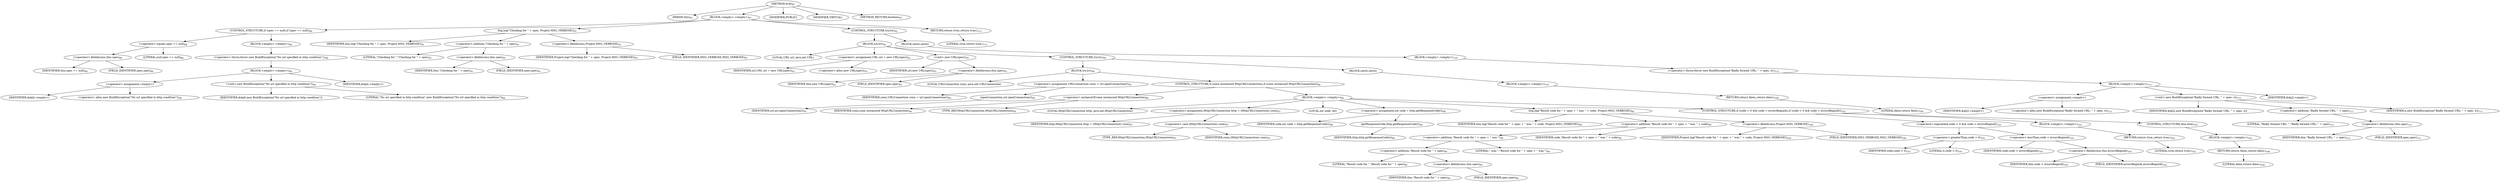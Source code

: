 digraph "eval" {  
"42" [label = <(METHOD,eval)<SUB>87</SUB>> ]
"6" [label = <(PARAM,this)<SUB>87</SUB>> ]
"43" [label = <(BLOCK,&lt;empty&gt;,&lt;empty&gt;)<SUB>87</SUB>> ]
"44" [label = <(CONTROL_STRUCTURE,if (spec == null),if (spec == null))<SUB>88</SUB>> ]
"45" [label = <(&lt;operator&gt;.equals,spec == null)<SUB>88</SUB>> ]
"46" [label = <(&lt;operator&gt;.fieldAccess,this.spec)<SUB>88</SUB>> ]
"47" [label = <(IDENTIFIER,this,spec == null)<SUB>88</SUB>> ]
"48" [label = <(FIELD_IDENTIFIER,spec,spec)<SUB>88</SUB>> ]
"49" [label = <(LITERAL,null,spec == null)<SUB>88</SUB>> ]
"50" [label = <(BLOCK,&lt;empty&gt;,&lt;empty&gt;)<SUB>88</SUB>> ]
"51" [label = <(&lt;operator&gt;.throw,throw new BuildException(&quot;No url specified in http condition&quot;);)<SUB>89</SUB>> ]
"52" [label = <(BLOCK,&lt;empty&gt;,&lt;empty&gt;)<SUB>89</SUB>> ]
"53" [label = <(&lt;operator&gt;.assignment,&lt;empty&gt;)> ]
"54" [label = <(IDENTIFIER,$obj0,&lt;empty&gt;)> ]
"55" [label = <(&lt;operator&gt;.alloc,new BuildException(&quot;No url specified in http condition&quot;))<SUB>89</SUB>> ]
"56" [label = <(&lt;init&gt;,new BuildException(&quot;No url specified in http condition&quot;))<SUB>89</SUB>> ]
"57" [label = <(IDENTIFIER,$obj0,new BuildException(&quot;No url specified in http condition&quot;))> ]
"58" [label = <(LITERAL,&quot;No url specified in http condition&quot;,new BuildException(&quot;No url specified in http condition&quot;))<SUB>89</SUB>> ]
"59" [label = <(IDENTIFIER,$obj0,&lt;empty&gt;)> ]
"60" [label = <(log,log(&quot;Checking for &quot; + spec, Project.MSG_VERBOSE))<SUB>91</SUB>> ]
"5" [label = <(IDENTIFIER,this,log(&quot;Checking for &quot; + spec, Project.MSG_VERBOSE))<SUB>91</SUB>> ]
"61" [label = <(&lt;operator&gt;.addition,&quot;Checking for &quot; + spec)<SUB>91</SUB>> ]
"62" [label = <(LITERAL,&quot;Checking for &quot;,&quot;Checking for &quot; + spec)<SUB>91</SUB>> ]
"63" [label = <(&lt;operator&gt;.fieldAccess,this.spec)<SUB>91</SUB>> ]
"64" [label = <(IDENTIFIER,this,&quot;Checking for &quot; + spec)<SUB>91</SUB>> ]
"65" [label = <(FIELD_IDENTIFIER,spec,spec)<SUB>91</SUB>> ]
"66" [label = <(&lt;operator&gt;.fieldAccess,Project.MSG_VERBOSE)<SUB>91</SUB>> ]
"67" [label = <(IDENTIFIER,Project,log(&quot;Checking for &quot; + spec, Project.MSG_VERBOSE))<SUB>91</SUB>> ]
"68" [label = <(FIELD_IDENTIFIER,MSG_VERBOSE,MSG_VERBOSE)<SUB>91</SUB>> ]
"69" [label = <(CONTROL_STRUCTURE,try,try)<SUB>92</SUB>> ]
"70" [label = <(BLOCK,try,try)<SUB>92</SUB>> ]
"8" [label = <(LOCAL,URL url: java.net.URL)> ]
"71" [label = <(&lt;operator&gt;.assignment,URL url = new URL(spec))<SUB>93</SUB>> ]
"72" [label = <(IDENTIFIER,url,URL url = new URL(spec))<SUB>93</SUB>> ]
"73" [label = <(&lt;operator&gt;.alloc,new URL(spec))<SUB>93</SUB>> ]
"74" [label = <(&lt;init&gt;,new URL(spec))<SUB>93</SUB>> ]
"7" [label = <(IDENTIFIER,url,new URL(spec))<SUB>93</SUB>> ]
"75" [label = <(&lt;operator&gt;.fieldAccess,this.spec)<SUB>93</SUB>> ]
"76" [label = <(IDENTIFIER,this,new URL(spec))<SUB>93</SUB>> ]
"77" [label = <(FIELD_IDENTIFIER,spec,spec)<SUB>93</SUB>> ]
"78" [label = <(CONTROL_STRUCTURE,try,try)<SUB>94</SUB>> ]
"79" [label = <(BLOCK,try,try)<SUB>94</SUB>> ]
"80" [label = <(LOCAL,URLConnection conn: java.net.URLConnection)> ]
"81" [label = <(&lt;operator&gt;.assignment,URLConnection conn = url.openConnection())<SUB>95</SUB>> ]
"82" [label = <(IDENTIFIER,conn,URLConnection conn = url.openConnection())<SUB>95</SUB>> ]
"83" [label = <(openConnection,url.openConnection())<SUB>95</SUB>> ]
"84" [label = <(IDENTIFIER,url,url.openConnection())<SUB>95</SUB>> ]
"85" [label = <(CONTROL_STRUCTURE,if (conn instanceof HttpURLConnection),if (conn instanceof HttpURLConnection))<SUB>96</SUB>> ]
"86" [label = <(&lt;operator&gt;.instanceOf,conn instanceof HttpURLConnection)<SUB>96</SUB>> ]
"87" [label = <(IDENTIFIER,conn,conn instanceof HttpURLConnection)<SUB>96</SUB>> ]
"88" [label = <(TYPE_REF,HttpURLConnection,HttpURLConnection)<SUB>96</SUB>> ]
"89" [label = <(BLOCK,&lt;empty&gt;,&lt;empty&gt;)<SUB>96</SUB>> ]
"90" [label = <(LOCAL,HttpURLConnection http: java.net.HttpURLConnection)> ]
"91" [label = <(&lt;operator&gt;.assignment,HttpURLConnection http = (HttpURLConnection) conn)<SUB>97</SUB>> ]
"92" [label = <(IDENTIFIER,http,HttpURLConnection http = (HttpURLConnection) conn)<SUB>97</SUB>> ]
"93" [label = <(&lt;operator&gt;.cast,(HttpURLConnection) conn)<SUB>97</SUB>> ]
"94" [label = <(TYPE_REF,HttpURLConnection,HttpURLConnection)<SUB>97</SUB>> ]
"95" [label = <(IDENTIFIER,conn,(HttpURLConnection) conn)<SUB>97</SUB>> ]
"96" [label = <(LOCAL,int code: int)> ]
"97" [label = <(&lt;operator&gt;.assignment,int code = http.getResponseCode())<SUB>98</SUB>> ]
"98" [label = <(IDENTIFIER,code,int code = http.getResponseCode())<SUB>98</SUB>> ]
"99" [label = <(getResponseCode,http.getResponseCode())<SUB>98</SUB>> ]
"100" [label = <(IDENTIFIER,http,http.getResponseCode())<SUB>98</SUB>> ]
"101" [label = <(log,log(&quot;Result code for &quot; + spec + &quot; was &quot; + code, Project.MSG_VERBOSE))<SUB>99</SUB>> ]
"9" [label = <(IDENTIFIER,this,log(&quot;Result code for &quot; + spec + &quot; was &quot; + code, Project.MSG_VERBOSE))<SUB>99</SUB>> ]
"102" [label = <(&lt;operator&gt;.addition,&quot;Result code for &quot; + spec + &quot; was &quot; + code)<SUB>99</SUB>> ]
"103" [label = <(&lt;operator&gt;.addition,&quot;Result code for &quot; + spec + &quot; was &quot;)<SUB>99</SUB>> ]
"104" [label = <(&lt;operator&gt;.addition,&quot;Result code for &quot; + spec)<SUB>99</SUB>> ]
"105" [label = <(LITERAL,&quot;Result code for &quot;,&quot;Result code for &quot; + spec)<SUB>99</SUB>> ]
"106" [label = <(&lt;operator&gt;.fieldAccess,this.spec)<SUB>99</SUB>> ]
"107" [label = <(IDENTIFIER,this,&quot;Result code for &quot; + spec)<SUB>99</SUB>> ]
"108" [label = <(FIELD_IDENTIFIER,spec,spec)<SUB>99</SUB>> ]
"109" [label = <(LITERAL,&quot; was &quot;,&quot;Result code for &quot; + spec + &quot; was &quot;)<SUB>99</SUB>> ]
"110" [label = <(IDENTIFIER,code,&quot;Result code for &quot; + spec + &quot; was &quot; + code)<SUB>99</SUB>> ]
"111" [label = <(&lt;operator&gt;.fieldAccess,Project.MSG_VERBOSE)<SUB>100</SUB>> ]
"112" [label = <(IDENTIFIER,Project,log(&quot;Result code for &quot; + spec + &quot; was &quot; + code, Project.MSG_VERBOSE))<SUB>100</SUB>> ]
"113" [label = <(FIELD_IDENTIFIER,MSG_VERBOSE,MSG_VERBOSE)<SUB>100</SUB>> ]
"114" [label = <(CONTROL_STRUCTURE,if (code &gt; 0 &amp;&amp; code &lt; errorsBeginAt),if (code &gt; 0 &amp;&amp; code &lt; errorsBeginAt))<SUB>101</SUB>> ]
"115" [label = <(&lt;operator&gt;.logicalAnd,code &gt; 0 &amp;&amp; code &lt; errorsBeginAt)<SUB>101</SUB>> ]
"116" [label = <(&lt;operator&gt;.greaterThan,code &gt; 0)<SUB>101</SUB>> ]
"117" [label = <(IDENTIFIER,code,code &gt; 0)<SUB>101</SUB>> ]
"118" [label = <(LITERAL,0,code &gt; 0)<SUB>101</SUB>> ]
"119" [label = <(&lt;operator&gt;.lessThan,code &lt; errorsBeginAt)<SUB>101</SUB>> ]
"120" [label = <(IDENTIFIER,code,code &lt; errorsBeginAt)<SUB>101</SUB>> ]
"121" [label = <(&lt;operator&gt;.fieldAccess,this.errorsBeginAt)<SUB>101</SUB>> ]
"122" [label = <(IDENTIFIER,this,code &lt; errorsBeginAt)<SUB>101</SUB>> ]
"123" [label = <(FIELD_IDENTIFIER,errorsBeginAt,errorsBeginAt)<SUB>101</SUB>> ]
"124" [label = <(BLOCK,&lt;empty&gt;,&lt;empty&gt;)<SUB>101</SUB>> ]
"125" [label = <(RETURN,return true;,return true;)<SUB>102</SUB>> ]
"126" [label = <(LITERAL,true,return true;)<SUB>102</SUB>> ]
"127" [label = <(CONTROL_STRUCTURE,else,else)<SUB>103</SUB>> ]
"128" [label = <(BLOCK,&lt;empty&gt;,&lt;empty&gt;)<SUB>103</SUB>> ]
"129" [label = <(RETURN,return false;,return false;)<SUB>104</SUB>> ]
"130" [label = <(LITERAL,false,return false;)<SUB>104</SUB>> ]
"131" [label = <(BLOCK,catch,catch)> ]
"132" [label = <(BLOCK,&lt;empty&gt;,&lt;empty&gt;)<SUB>107</SUB>> ]
"133" [label = <(RETURN,return false;,return false;)<SUB>108</SUB>> ]
"134" [label = <(LITERAL,false,return false;)<SUB>108</SUB>> ]
"135" [label = <(BLOCK,catch,catch)> ]
"136" [label = <(BLOCK,&lt;empty&gt;,&lt;empty&gt;)<SUB>110</SUB>> ]
"137" [label = <(&lt;operator&gt;.throw,throw new BuildException(&quot;Badly formed URL: &quot; + spec, e);)<SUB>111</SUB>> ]
"138" [label = <(BLOCK,&lt;empty&gt;,&lt;empty&gt;)<SUB>111</SUB>> ]
"139" [label = <(&lt;operator&gt;.assignment,&lt;empty&gt;)> ]
"140" [label = <(IDENTIFIER,$obj2,&lt;empty&gt;)> ]
"141" [label = <(&lt;operator&gt;.alloc,new BuildException(&quot;Badly formed URL: &quot; + spec, e))<SUB>111</SUB>> ]
"142" [label = <(&lt;init&gt;,new BuildException(&quot;Badly formed URL: &quot; + spec, e))<SUB>111</SUB>> ]
"143" [label = <(IDENTIFIER,$obj2,new BuildException(&quot;Badly formed URL: &quot; + spec, e))> ]
"144" [label = <(&lt;operator&gt;.addition,&quot;Badly formed URL: &quot; + spec)<SUB>111</SUB>> ]
"145" [label = <(LITERAL,&quot;Badly formed URL: &quot;,&quot;Badly formed URL: &quot; + spec)<SUB>111</SUB>> ]
"146" [label = <(&lt;operator&gt;.fieldAccess,this.spec)<SUB>111</SUB>> ]
"147" [label = <(IDENTIFIER,this,&quot;Badly formed URL: &quot; + spec)<SUB>111</SUB>> ]
"148" [label = <(FIELD_IDENTIFIER,spec,spec)<SUB>111</SUB>> ]
"149" [label = <(IDENTIFIER,e,new BuildException(&quot;Badly formed URL: &quot; + spec, e))<SUB>111</SUB>> ]
"150" [label = <(IDENTIFIER,$obj2,&lt;empty&gt;)> ]
"151" [label = <(RETURN,return true;,return true;)<SUB>113</SUB>> ]
"152" [label = <(LITERAL,true,return true;)<SUB>113</SUB>> ]
"153" [label = <(MODIFIER,PUBLIC)> ]
"154" [label = <(MODIFIER,VIRTUAL)> ]
"155" [label = <(METHOD_RETURN,boolean)<SUB>87</SUB>> ]
  "42" -> "6" 
  "42" -> "43" 
  "42" -> "153" 
  "42" -> "154" 
  "42" -> "155" 
  "43" -> "44" 
  "43" -> "60" 
  "43" -> "69" 
  "43" -> "151" 
  "44" -> "45" 
  "44" -> "50" 
  "45" -> "46" 
  "45" -> "49" 
  "46" -> "47" 
  "46" -> "48" 
  "50" -> "51" 
  "51" -> "52" 
  "52" -> "53" 
  "52" -> "56" 
  "52" -> "59" 
  "53" -> "54" 
  "53" -> "55" 
  "56" -> "57" 
  "56" -> "58" 
  "60" -> "5" 
  "60" -> "61" 
  "60" -> "66" 
  "61" -> "62" 
  "61" -> "63" 
  "63" -> "64" 
  "63" -> "65" 
  "66" -> "67" 
  "66" -> "68" 
  "69" -> "70" 
  "69" -> "135" 
  "70" -> "8" 
  "70" -> "71" 
  "70" -> "74" 
  "70" -> "78" 
  "71" -> "72" 
  "71" -> "73" 
  "74" -> "7" 
  "74" -> "75" 
  "75" -> "76" 
  "75" -> "77" 
  "78" -> "79" 
  "78" -> "131" 
  "79" -> "80" 
  "79" -> "81" 
  "79" -> "85" 
  "81" -> "82" 
  "81" -> "83" 
  "83" -> "84" 
  "85" -> "86" 
  "85" -> "89" 
  "86" -> "87" 
  "86" -> "88" 
  "89" -> "90" 
  "89" -> "91" 
  "89" -> "96" 
  "89" -> "97" 
  "89" -> "101" 
  "89" -> "114" 
  "91" -> "92" 
  "91" -> "93" 
  "93" -> "94" 
  "93" -> "95" 
  "97" -> "98" 
  "97" -> "99" 
  "99" -> "100" 
  "101" -> "9" 
  "101" -> "102" 
  "101" -> "111" 
  "102" -> "103" 
  "102" -> "110" 
  "103" -> "104" 
  "103" -> "109" 
  "104" -> "105" 
  "104" -> "106" 
  "106" -> "107" 
  "106" -> "108" 
  "111" -> "112" 
  "111" -> "113" 
  "114" -> "115" 
  "114" -> "124" 
  "114" -> "127" 
  "115" -> "116" 
  "115" -> "119" 
  "116" -> "117" 
  "116" -> "118" 
  "119" -> "120" 
  "119" -> "121" 
  "121" -> "122" 
  "121" -> "123" 
  "124" -> "125" 
  "125" -> "126" 
  "127" -> "128" 
  "128" -> "129" 
  "129" -> "130" 
  "131" -> "132" 
  "132" -> "133" 
  "133" -> "134" 
  "135" -> "136" 
  "136" -> "137" 
  "137" -> "138" 
  "138" -> "139" 
  "138" -> "142" 
  "138" -> "150" 
  "139" -> "140" 
  "139" -> "141" 
  "142" -> "143" 
  "142" -> "144" 
  "142" -> "149" 
  "144" -> "145" 
  "144" -> "146" 
  "146" -> "147" 
  "146" -> "148" 
  "151" -> "152" 
}
